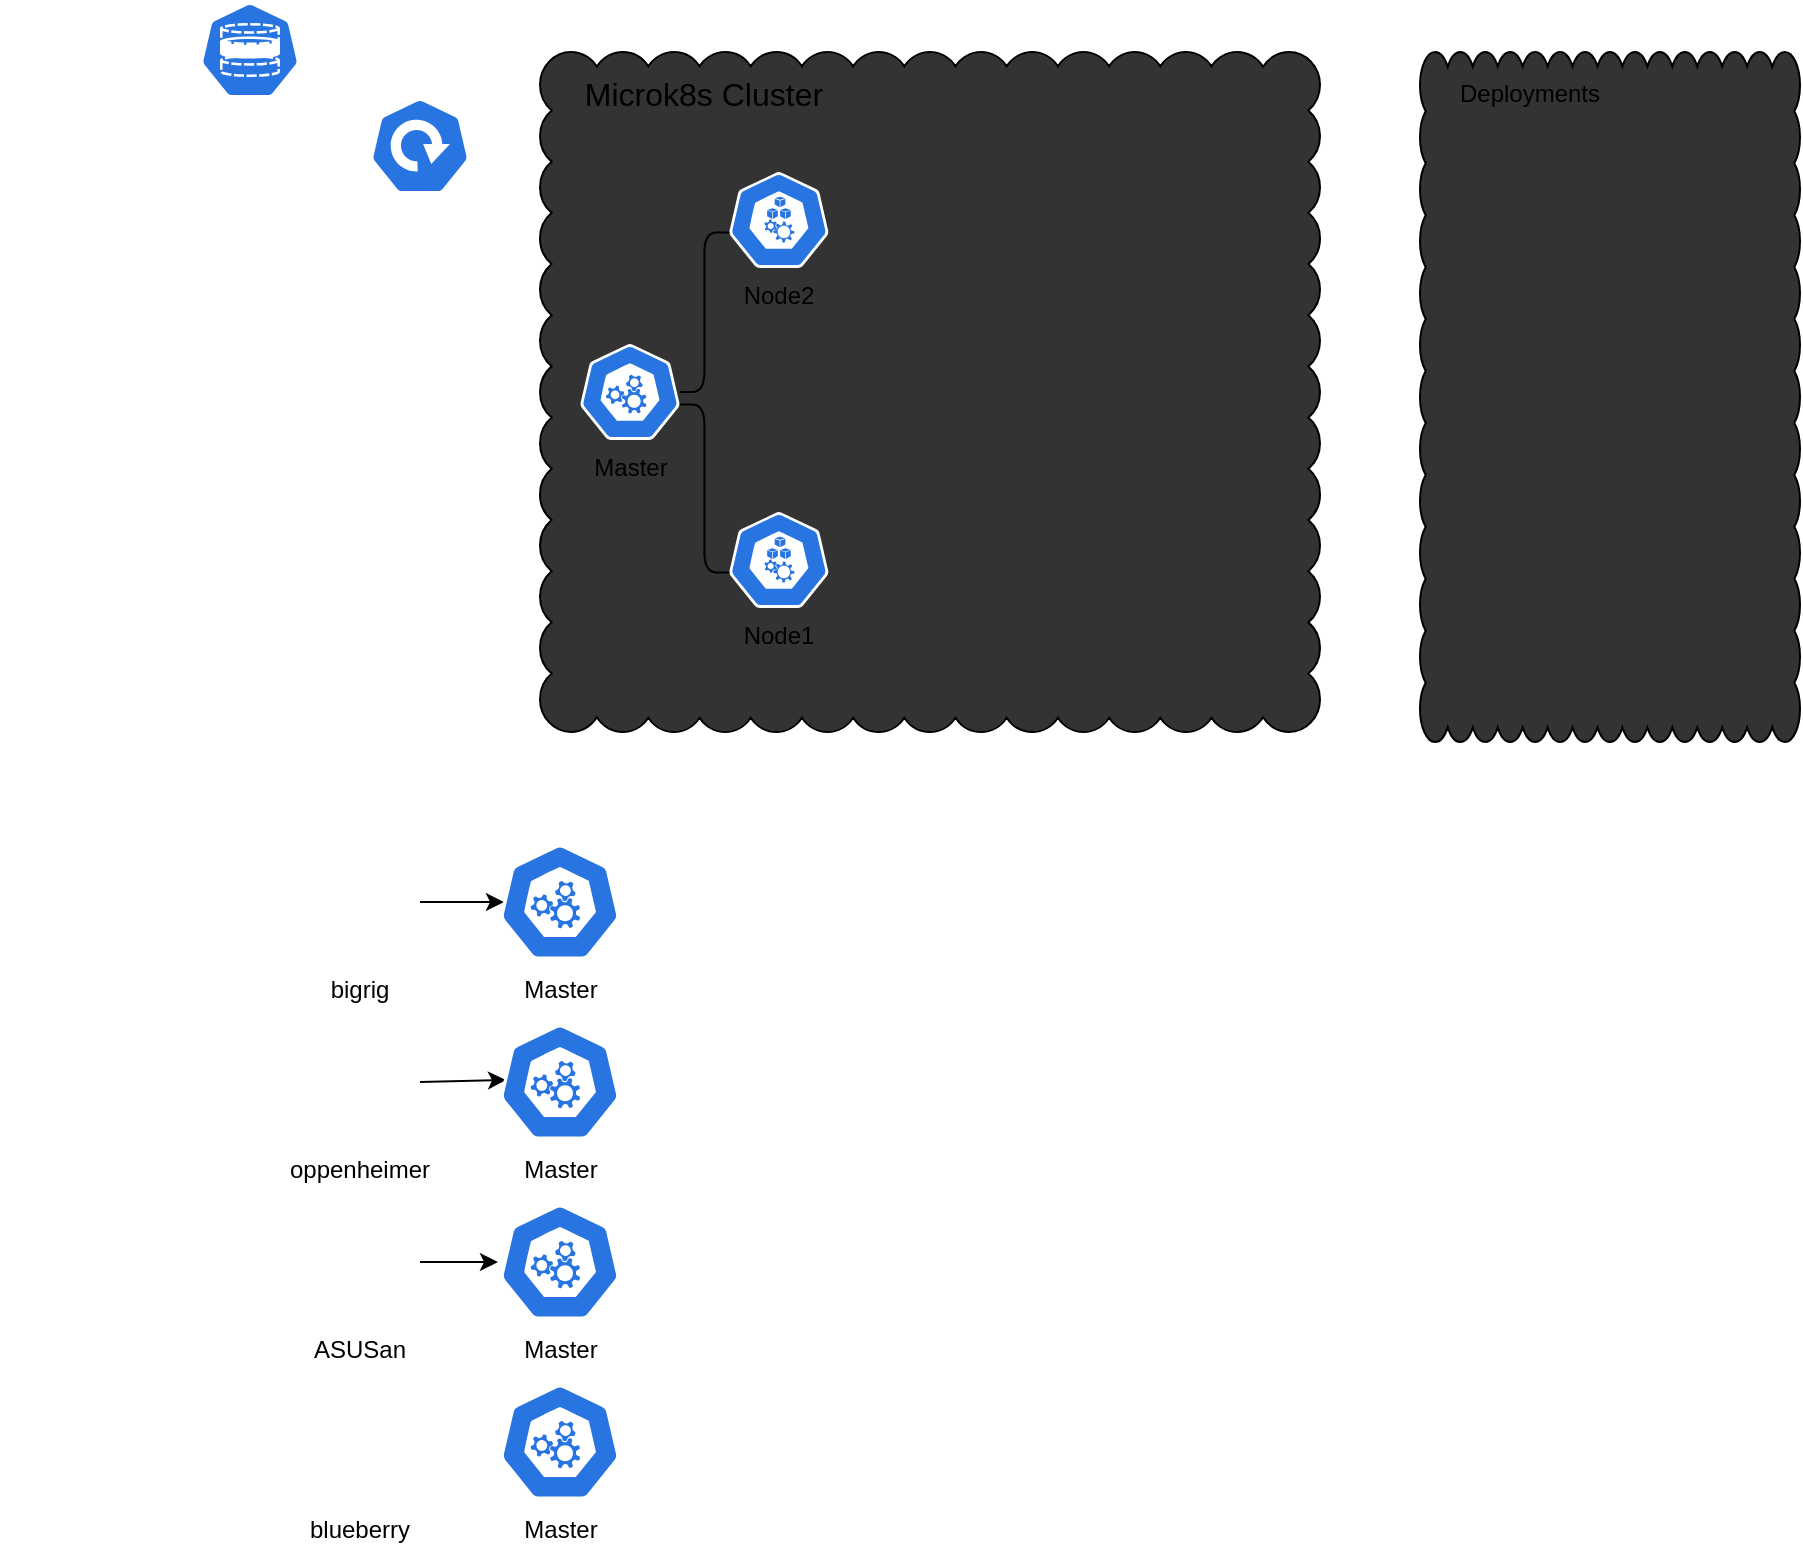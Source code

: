 <mxfile>
    <diagram id="D28KJxSVhj_hkbwYDPSh" name="Page-1">
        <mxGraphModel dx="1146" dy="682" grid="1" gridSize="10" guides="1" tooltips="1" connect="1" arrows="1" fold="1" page="1" pageScale="1" pageWidth="850" pageHeight="1100" math="0" shadow="0">
            <root>
                <mxCell id="0"/>
                <mxCell id="1" parent="0"/>
                <mxCell id="4" value="" style="sketch=0;html=1;dashed=0;whitespace=wrap;fillColor=#2875E2;strokeColor=#ffffff;points=[[0.005,0.63,0],[0.1,0.2,0],[0.9,0.2,0],[0.5,0,0],[0.995,0.63,0],[0.72,0.99,0],[0.5,1,0],[0.28,0.99,0]];verticalLabelPosition=bottom;align=center;verticalAlign=top;shape=mxgraph.kubernetes.icon;prIcon=sc" parent="1" vertex="1">
                    <mxGeometry x="200" y="100" width="50" height="48" as="geometry"/>
                </mxCell>
                <mxCell id="5" value="" style="sketch=0;html=1;dashed=0;whitespace=wrap;fillColor=#2875E2;strokeColor=#ffffff;points=[[0.005,0.63,0],[0.1,0.2,0],[0.9,0.2,0],[0.5,0,0],[0.995,0.63,0],[0.72,0.99,0],[0.5,1,0],[0.28,0.99,0]];verticalLabelPosition=bottom;align=center;verticalAlign=top;shape=mxgraph.kubernetes.icon;prIcon=deploy" parent="1" vertex="1">
                    <mxGeometry x="285" y="148" width="50" height="48" as="geometry"/>
                </mxCell>
                <mxCell id="12" value="" style="sketch=0;pointerEvents=1;shadow=0;dashed=0;html=1;strokeColor=none;fillColor=#FFFFFF;aspect=fixed;labelPosition=center;verticalLabelPosition=bottom;verticalAlign=top;align=center;outlineConnect=0;shape=mxgraph.vvd.disk;" parent="1" vertex="1">
                    <mxGeometry x="100" y="270" width="35" height="50" as="geometry"/>
                </mxCell>
                <mxCell id="26" value="" style="group" parent="1" vertex="1" connectable="0">
                    <mxGeometry x="370" y="125" width="390" height="340" as="geometry"/>
                </mxCell>
                <mxCell id="25" value="" style="whiteSpace=wrap;html=1;shape=mxgraph.basic.cloud_rect;fillColor=#333333;movable=1;resizable=1;rotatable=1;deletable=1;editable=1;connectable=1;" parent="26" vertex="1">
                    <mxGeometry width="390" height="340" as="geometry"/>
                </mxCell>
                <mxCell id="24" value="&lt;font style=&quot;font-size: 16px;&quot;&gt;Microk8s Cluster&lt;/font&gt;" style="text;html=1;strokeColor=none;fillColor=none;align=center;verticalAlign=middle;whiteSpace=wrap;rounded=0;movable=1;resizable=1;rotatable=1;deletable=1;editable=1;connectable=1;fontSize=16;" parent="26" vertex="1">
                    <mxGeometry x="10" y="3.579" width="144.444" height="35.789" as="geometry"/>
                </mxCell>
                <mxCell id="3" value="Node1" style="sketch=0;html=1;dashed=0;whitespace=wrap;fillColor=#2875E2;strokeColor=#ffffff;points=[[0.005,0.63,0],[0.1,0.2,0],[0.9,0.2,0],[0.5,0,0],[0.995,0.63,0],[0.72,0.99,0],[0.5,1,0],[0.28,0.99,0]];verticalLabelPosition=bottom;align=center;verticalAlign=top;shape=mxgraph.kubernetes.icon;prIcon=node" parent="26" vertex="1">
                    <mxGeometry x="94.44" y="230" width="50" height="48" as="geometry"/>
                </mxCell>
                <mxCell id="27" value="Node2" style="sketch=0;html=1;dashed=0;whitespace=wrap;fillColor=#2875E2;strokeColor=#ffffff;points=[[0.005,0.63,0],[0.1,0.2,0],[0.9,0.2,0],[0.5,0,0],[0.995,0.63,0],[0.72,0.99,0],[0.5,1,0],[0.28,0.99,0]];verticalLabelPosition=bottom;align=center;verticalAlign=top;shape=mxgraph.kubernetes.icon;prIcon=node" parent="26" vertex="1">
                    <mxGeometry x="94.44" y="60" width="50" height="48" as="geometry"/>
                </mxCell>
                <mxCell id="38" style="edgeStyle=orthogonalEdgeStyle;html=1;entryX=0.005;entryY=0.63;entryDx=0;entryDy=0;entryPerimeter=0;fontSize=16;startArrow=none;startFill=0;endArrow=none;endFill=0;" parent="26" source="2" target="27" edge="1">
                    <mxGeometry relative="1" as="geometry"/>
                </mxCell>
                <mxCell id="39" style="edgeStyle=orthogonalEdgeStyle;html=1;exitX=0.995;exitY=0.63;exitDx=0;exitDy=0;exitPerimeter=0;entryX=0.005;entryY=0.63;entryDx=0;entryDy=0;entryPerimeter=0;fontSize=16;startArrow=none;startFill=0;endArrow=none;endFill=0;" parent="26" source="2" target="3" edge="1">
                    <mxGeometry relative="1" as="geometry"/>
                </mxCell>
                <mxCell id="2" value="Master" style="sketch=0;html=1;dashed=0;whitespace=wrap;fillColor=#2875E2;strokeColor=#ffffff;points=[[0.005,0.63,0],[0.1,0.2,0],[0.9,0.2,0],[0.5,0,0],[0.995,0.63,0],[0.72,0.99,0],[0.5,1,0],[0.28,0.99,0]];verticalLabelPosition=bottom;align=center;verticalAlign=top;shape=mxgraph.kubernetes.icon;prIcon=master" parent="26" vertex="1">
                    <mxGeometry x="20" y="146" width="50" height="48" as="geometry"/>
                </mxCell>
                <mxCell id="29" value="" style="whiteSpace=wrap;html=1;shape=mxgraph.basic.cloud_rect;fillColor=#333333;movable=1;resizable=1;rotatable=1;deletable=1;editable=1;connectable=1;" parent="1" vertex="1">
                    <mxGeometry x="810" y="125" width="190" height="345" as="geometry"/>
                </mxCell>
                <mxCell id="32" value="Deployments" style="text;html=1;strokeColor=none;fillColor=none;align=center;verticalAlign=middle;whiteSpace=wrap;rounded=0;movable=1;resizable=1;rotatable=1;deletable=1;editable=1;connectable=1;" parent="1" vertex="1">
                    <mxGeometry x="820" y="133.97" width="90" height="25" as="geometry"/>
                </mxCell>
                <mxCell id="40" value="" style="shape=image;verticalLabelPosition=bottom;labelBackgroundColor=default;verticalAlign=top;aspect=fixed;imageAspect=0;image=https://static-00.iconduck.com/assets.00/plex-new-icon-2048x2048-6fbtai37.png;" parent="1" vertex="1">
                    <mxGeometry x="850" y="180" width="50" height="50" as="geometry"/>
                </mxCell>
                <mxCell id="53" style="edgeStyle=none;html=1;exitX=1;exitY=0.5;exitDx=0;exitDy=0;entryX=0.033;entryY=0.5;entryDx=0;entryDy=0;entryPerimeter=0;" edge="1" parent="1" source="45" target="49">
                    <mxGeometry relative="1" as="geometry"/>
                </mxCell>
                <mxCell id="45" value="bigrig" style="shape=image;verticalLabelPosition=bottom;labelBackgroundColor=default;verticalAlign=top;aspect=fixed;imageAspect=0;image=https://static-00.iconduck.com/assets.00/ubuntu-icon-256x256-xqexznzf.png;" vertex="1" parent="1">
                    <mxGeometry x="250" y="520" width="60" height="60" as="geometry"/>
                </mxCell>
                <mxCell id="54" style="edgeStyle=none;html=1;exitX=1;exitY=0.5;exitDx=0;exitDy=0;entryX=0.05;entryY=0.483;entryDx=0;entryDy=0;entryPerimeter=0;" edge="1" parent="1" source="46" target="50">
                    <mxGeometry relative="1" as="geometry"/>
                </mxCell>
                <mxCell id="46" value="oppenheimer" style="shape=image;verticalLabelPosition=bottom;labelBackgroundColor=default;verticalAlign=top;aspect=fixed;imageAspect=0;image=https://static-00.iconduck.com/assets.00/ubuntu-icon-256x256-xqexznzf.png;" vertex="1" parent="1">
                    <mxGeometry x="250" y="610" width="60" height="60" as="geometry"/>
                </mxCell>
                <mxCell id="55" style="edgeStyle=none;html=1;exitX=1;exitY=0.5;exitDx=0;exitDy=0;entryX=-0.017;entryY=0.5;entryDx=0;entryDy=0;entryPerimeter=0;" edge="1" parent="1" source="47" target="51">
                    <mxGeometry relative="1" as="geometry"/>
                </mxCell>
                <mxCell id="47" value="ASUSan" style="shape=image;verticalLabelPosition=bottom;labelBackgroundColor=default;verticalAlign=top;aspect=fixed;imageAspect=0;image=https://static-00.iconduck.com/assets.00/ubuntu-icon-256x256-xqexznzf.png;" vertex="1" parent="1">
                    <mxGeometry x="250" y="700" width="60" height="60" as="geometry"/>
                </mxCell>
                <mxCell id="48" value="blueberry" style="shape=image;verticalLabelPosition=bottom;labelBackgroundColor=default;verticalAlign=top;aspect=fixed;imageAspect=0;image=https://static-00.iconduck.com/assets.00/ubuntu-icon-256x256-xqexznzf.png;" vertex="1" parent="1">
                    <mxGeometry x="250" y="790" width="60" height="60" as="geometry"/>
                </mxCell>
                <mxCell id="49" value="Master" style="sketch=0;html=1;dashed=0;whitespace=wrap;fillColor=#2875E2;strokeColor=#ffffff;points=[[0.005,0.63,0],[0.1,0.2,0],[0.9,0.2,0],[0.5,0,0],[0.995,0.63,0],[0.72,0.99,0],[0.5,1,0],[0.28,0.99,0]];verticalLabelPosition=bottom;align=center;verticalAlign=top;shape=mxgraph.kubernetes.icon;prIcon=master" vertex="1" parent="1">
                    <mxGeometry x="350" y="520" width="60" height="60" as="geometry"/>
                </mxCell>
                <mxCell id="50" value="Master" style="sketch=0;html=1;dashed=0;whitespace=wrap;fillColor=#2875E2;strokeColor=#ffffff;points=[[0.005,0.63,0],[0.1,0.2,0],[0.9,0.2,0],[0.5,0,0],[0.995,0.63,0],[0.72,0.99,0],[0.5,1,0],[0.28,0.99,0]];verticalLabelPosition=bottom;align=center;verticalAlign=top;shape=mxgraph.kubernetes.icon;prIcon=master" vertex="1" parent="1">
                    <mxGeometry x="350" y="610" width="60" height="60" as="geometry"/>
                </mxCell>
                <mxCell id="51" value="Master" style="sketch=0;html=1;dashed=0;whitespace=wrap;fillColor=#2875E2;strokeColor=#ffffff;points=[[0.005,0.63,0],[0.1,0.2,0],[0.9,0.2,0],[0.5,0,0],[0.995,0.63,0],[0.72,0.99,0],[0.5,1,0],[0.28,0.99,0]];verticalLabelPosition=bottom;align=center;verticalAlign=top;shape=mxgraph.kubernetes.icon;prIcon=master" vertex="1" parent="1">
                    <mxGeometry x="350" y="700" width="60" height="60" as="geometry"/>
                </mxCell>
                <mxCell id="52" value="Master" style="sketch=0;html=1;dashed=0;whitespace=wrap;fillColor=#2875E2;strokeColor=#ffffff;points=[[0.005,0.63,0],[0.1,0.2,0],[0.9,0.2,0],[0.5,0,0],[0.995,0.63,0],[0.72,0.99,0],[0.5,1,0],[0.28,0.99,0]];verticalLabelPosition=bottom;align=center;verticalAlign=top;shape=mxgraph.kubernetes.icon;prIcon=master" vertex="1" parent="1">
                    <mxGeometry x="350" y="790" width="60" height="60" as="geometry"/>
                </mxCell>
            </root>
        </mxGraphModel>
    </diagram>
</mxfile>
